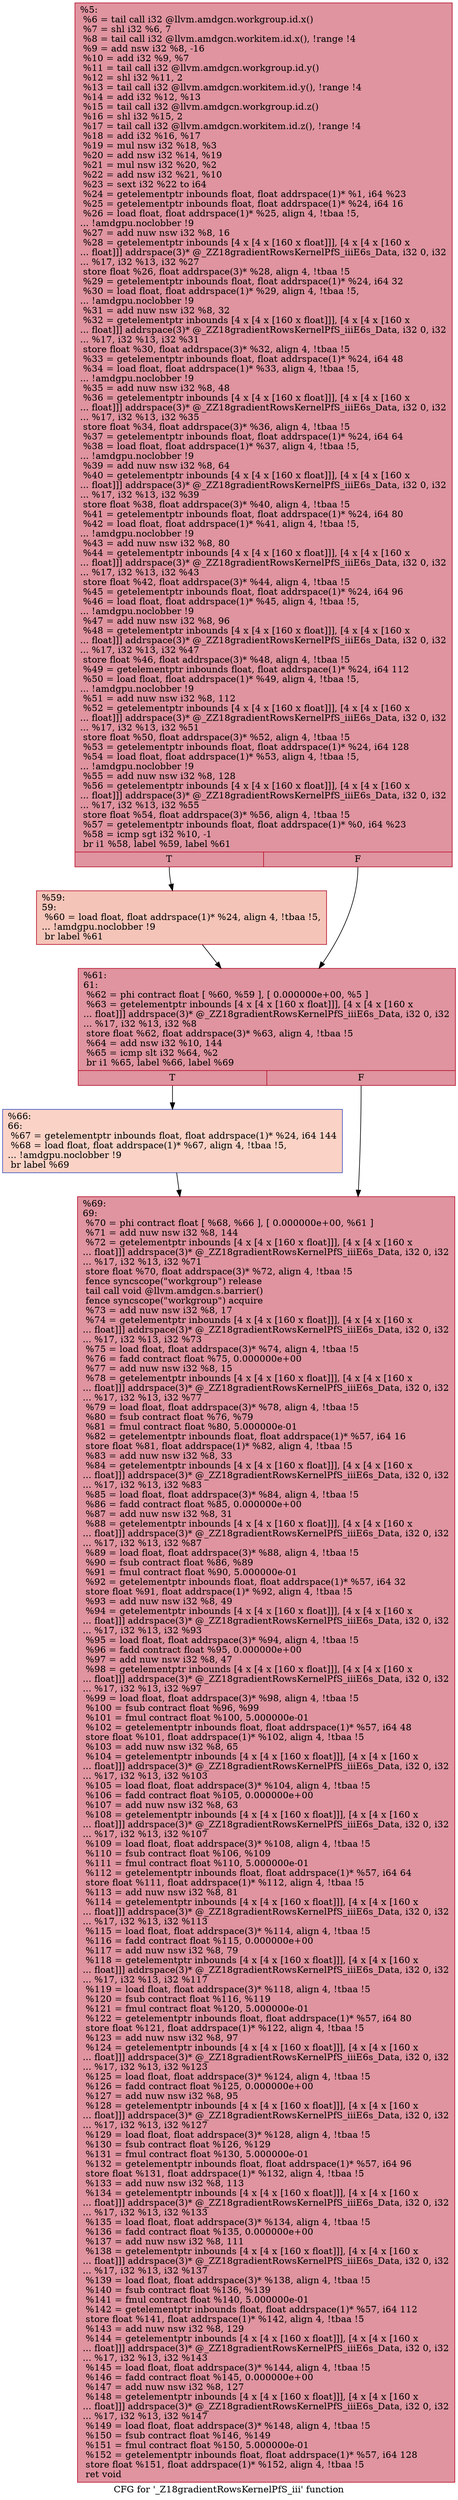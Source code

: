 digraph "CFG for '_Z18gradientRowsKernelPfS_iii' function" {
	label="CFG for '_Z18gradientRowsKernelPfS_iii' function";

	Node0x5440970 [shape=record,color="#b70d28ff", style=filled, fillcolor="#b70d2870",label="{%5:\l  %6 = tail call i32 @llvm.amdgcn.workgroup.id.x()\l  %7 = shl i32 %6, 7\l  %8 = tail call i32 @llvm.amdgcn.workitem.id.x(), !range !4\l  %9 = add nsw i32 %8, -16\l  %10 = add i32 %9, %7\l  %11 = tail call i32 @llvm.amdgcn.workgroup.id.y()\l  %12 = shl i32 %11, 2\l  %13 = tail call i32 @llvm.amdgcn.workitem.id.y(), !range !4\l  %14 = add i32 %12, %13\l  %15 = tail call i32 @llvm.amdgcn.workgroup.id.z()\l  %16 = shl i32 %15, 2\l  %17 = tail call i32 @llvm.amdgcn.workitem.id.z(), !range !4\l  %18 = add i32 %16, %17\l  %19 = mul nsw i32 %18, %3\l  %20 = add nsw i32 %14, %19\l  %21 = mul nsw i32 %20, %2\l  %22 = add nsw i32 %21, %10\l  %23 = sext i32 %22 to i64\l  %24 = getelementptr inbounds float, float addrspace(1)* %1, i64 %23\l  %25 = getelementptr inbounds float, float addrspace(1)* %24, i64 16\l  %26 = load float, float addrspace(1)* %25, align 4, !tbaa !5,\l... !amdgpu.noclobber !9\l  %27 = add nuw nsw i32 %8, 16\l  %28 = getelementptr inbounds [4 x [4 x [160 x float]]], [4 x [4 x [160 x\l... float]]] addrspace(3)* @_ZZ18gradientRowsKernelPfS_iiiE6s_Data, i32 0, i32\l... %17, i32 %13, i32 %27\l  store float %26, float addrspace(3)* %28, align 4, !tbaa !5\l  %29 = getelementptr inbounds float, float addrspace(1)* %24, i64 32\l  %30 = load float, float addrspace(1)* %29, align 4, !tbaa !5,\l... !amdgpu.noclobber !9\l  %31 = add nuw nsw i32 %8, 32\l  %32 = getelementptr inbounds [4 x [4 x [160 x float]]], [4 x [4 x [160 x\l... float]]] addrspace(3)* @_ZZ18gradientRowsKernelPfS_iiiE6s_Data, i32 0, i32\l... %17, i32 %13, i32 %31\l  store float %30, float addrspace(3)* %32, align 4, !tbaa !5\l  %33 = getelementptr inbounds float, float addrspace(1)* %24, i64 48\l  %34 = load float, float addrspace(1)* %33, align 4, !tbaa !5,\l... !amdgpu.noclobber !9\l  %35 = add nuw nsw i32 %8, 48\l  %36 = getelementptr inbounds [4 x [4 x [160 x float]]], [4 x [4 x [160 x\l... float]]] addrspace(3)* @_ZZ18gradientRowsKernelPfS_iiiE6s_Data, i32 0, i32\l... %17, i32 %13, i32 %35\l  store float %34, float addrspace(3)* %36, align 4, !tbaa !5\l  %37 = getelementptr inbounds float, float addrspace(1)* %24, i64 64\l  %38 = load float, float addrspace(1)* %37, align 4, !tbaa !5,\l... !amdgpu.noclobber !9\l  %39 = add nuw nsw i32 %8, 64\l  %40 = getelementptr inbounds [4 x [4 x [160 x float]]], [4 x [4 x [160 x\l... float]]] addrspace(3)* @_ZZ18gradientRowsKernelPfS_iiiE6s_Data, i32 0, i32\l... %17, i32 %13, i32 %39\l  store float %38, float addrspace(3)* %40, align 4, !tbaa !5\l  %41 = getelementptr inbounds float, float addrspace(1)* %24, i64 80\l  %42 = load float, float addrspace(1)* %41, align 4, !tbaa !5,\l... !amdgpu.noclobber !9\l  %43 = add nuw nsw i32 %8, 80\l  %44 = getelementptr inbounds [4 x [4 x [160 x float]]], [4 x [4 x [160 x\l... float]]] addrspace(3)* @_ZZ18gradientRowsKernelPfS_iiiE6s_Data, i32 0, i32\l... %17, i32 %13, i32 %43\l  store float %42, float addrspace(3)* %44, align 4, !tbaa !5\l  %45 = getelementptr inbounds float, float addrspace(1)* %24, i64 96\l  %46 = load float, float addrspace(1)* %45, align 4, !tbaa !5,\l... !amdgpu.noclobber !9\l  %47 = add nuw nsw i32 %8, 96\l  %48 = getelementptr inbounds [4 x [4 x [160 x float]]], [4 x [4 x [160 x\l... float]]] addrspace(3)* @_ZZ18gradientRowsKernelPfS_iiiE6s_Data, i32 0, i32\l... %17, i32 %13, i32 %47\l  store float %46, float addrspace(3)* %48, align 4, !tbaa !5\l  %49 = getelementptr inbounds float, float addrspace(1)* %24, i64 112\l  %50 = load float, float addrspace(1)* %49, align 4, !tbaa !5,\l... !amdgpu.noclobber !9\l  %51 = add nuw nsw i32 %8, 112\l  %52 = getelementptr inbounds [4 x [4 x [160 x float]]], [4 x [4 x [160 x\l... float]]] addrspace(3)* @_ZZ18gradientRowsKernelPfS_iiiE6s_Data, i32 0, i32\l... %17, i32 %13, i32 %51\l  store float %50, float addrspace(3)* %52, align 4, !tbaa !5\l  %53 = getelementptr inbounds float, float addrspace(1)* %24, i64 128\l  %54 = load float, float addrspace(1)* %53, align 4, !tbaa !5,\l... !amdgpu.noclobber !9\l  %55 = add nuw nsw i32 %8, 128\l  %56 = getelementptr inbounds [4 x [4 x [160 x float]]], [4 x [4 x [160 x\l... float]]] addrspace(3)* @_ZZ18gradientRowsKernelPfS_iiiE6s_Data, i32 0, i32\l... %17, i32 %13, i32 %55\l  store float %54, float addrspace(3)* %56, align 4, !tbaa !5\l  %57 = getelementptr inbounds float, float addrspace(1)* %0, i64 %23\l  %58 = icmp sgt i32 %10, -1\l  br i1 %58, label %59, label %61\l|{<s0>T|<s1>F}}"];
	Node0x5440970:s0 -> Node0x5444b10;
	Node0x5440970:s1 -> Node0x5446690;
	Node0x5444b10 [shape=record,color="#b70d28ff", style=filled, fillcolor="#e97a5f70",label="{%59:\l59:                                               \l  %60 = load float, float addrspace(1)* %24, align 4, !tbaa !5,\l... !amdgpu.noclobber !9\l  br label %61\l}"];
	Node0x5444b10 -> Node0x5446690;
	Node0x5446690 [shape=record,color="#b70d28ff", style=filled, fillcolor="#b70d2870",label="{%61:\l61:                                               \l  %62 = phi contract float [ %60, %59 ], [ 0.000000e+00, %5 ]\l  %63 = getelementptr inbounds [4 x [4 x [160 x float]]], [4 x [4 x [160 x\l... float]]] addrspace(3)* @_ZZ18gradientRowsKernelPfS_iiiE6s_Data, i32 0, i32\l... %17, i32 %13, i32 %8\l  store float %62, float addrspace(3)* %63, align 4, !tbaa !5\l  %64 = add nsw i32 %10, 144\l  %65 = icmp slt i32 %64, %2\l  br i1 %65, label %66, label %69\l|{<s0>T|<s1>F}}"];
	Node0x5446690:s0 -> Node0x54473a0;
	Node0x5446690:s1 -> Node0x5444d30;
	Node0x54473a0 [shape=record,color="#3d50c3ff", style=filled, fillcolor="#f59c7d70",label="{%66:\l66:                                               \l  %67 = getelementptr inbounds float, float addrspace(1)* %24, i64 144\l  %68 = load float, float addrspace(1)* %67, align 4, !tbaa !5,\l... !amdgpu.noclobber !9\l  br label %69\l}"];
	Node0x54473a0 -> Node0x5444d30;
	Node0x5444d30 [shape=record,color="#b70d28ff", style=filled, fillcolor="#b70d2870",label="{%69:\l69:                                               \l  %70 = phi contract float [ %68, %66 ], [ 0.000000e+00, %61 ]\l  %71 = add nuw nsw i32 %8, 144\l  %72 = getelementptr inbounds [4 x [4 x [160 x float]]], [4 x [4 x [160 x\l... float]]] addrspace(3)* @_ZZ18gradientRowsKernelPfS_iiiE6s_Data, i32 0, i32\l... %17, i32 %13, i32 %71\l  store float %70, float addrspace(3)* %72, align 4, !tbaa !5\l  fence syncscope(\"workgroup\") release\l  tail call void @llvm.amdgcn.s.barrier()\l  fence syncscope(\"workgroup\") acquire\l  %73 = add nuw nsw i32 %8, 17\l  %74 = getelementptr inbounds [4 x [4 x [160 x float]]], [4 x [4 x [160 x\l... float]]] addrspace(3)* @_ZZ18gradientRowsKernelPfS_iiiE6s_Data, i32 0, i32\l... %17, i32 %13, i32 %73\l  %75 = load float, float addrspace(3)* %74, align 4, !tbaa !5\l  %76 = fadd contract float %75, 0.000000e+00\l  %77 = add nuw nsw i32 %8, 15\l  %78 = getelementptr inbounds [4 x [4 x [160 x float]]], [4 x [4 x [160 x\l... float]]] addrspace(3)* @_ZZ18gradientRowsKernelPfS_iiiE6s_Data, i32 0, i32\l... %17, i32 %13, i32 %77\l  %79 = load float, float addrspace(3)* %78, align 4, !tbaa !5\l  %80 = fsub contract float %76, %79\l  %81 = fmul contract float %80, 5.000000e-01\l  %82 = getelementptr inbounds float, float addrspace(1)* %57, i64 16\l  store float %81, float addrspace(1)* %82, align 4, !tbaa !5\l  %83 = add nuw nsw i32 %8, 33\l  %84 = getelementptr inbounds [4 x [4 x [160 x float]]], [4 x [4 x [160 x\l... float]]] addrspace(3)* @_ZZ18gradientRowsKernelPfS_iiiE6s_Data, i32 0, i32\l... %17, i32 %13, i32 %83\l  %85 = load float, float addrspace(3)* %84, align 4, !tbaa !5\l  %86 = fadd contract float %85, 0.000000e+00\l  %87 = add nuw nsw i32 %8, 31\l  %88 = getelementptr inbounds [4 x [4 x [160 x float]]], [4 x [4 x [160 x\l... float]]] addrspace(3)* @_ZZ18gradientRowsKernelPfS_iiiE6s_Data, i32 0, i32\l... %17, i32 %13, i32 %87\l  %89 = load float, float addrspace(3)* %88, align 4, !tbaa !5\l  %90 = fsub contract float %86, %89\l  %91 = fmul contract float %90, 5.000000e-01\l  %92 = getelementptr inbounds float, float addrspace(1)* %57, i64 32\l  store float %91, float addrspace(1)* %92, align 4, !tbaa !5\l  %93 = add nuw nsw i32 %8, 49\l  %94 = getelementptr inbounds [4 x [4 x [160 x float]]], [4 x [4 x [160 x\l... float]]] addrspace(3)* @_ZZ18gradientRowsKernelPfS_iiiE6s_Data, i32 0, i32\l... %17, i32 %13, i32 %93\l  %95 = load float, float addrspace(3)* %94, align 4, !tbaa !5\l  %96 = fadd contract float %95, 0.000000e+00\l  %97 = add nuw nsw i32 %8, 47\l  %98 = getelementptr inbounds [4 x [4 x [160 x float]]], [4 x [4 x [160 x\l... float]]] addrspace(3)* @_ZZ18gradientRowsKernelPfS_iiiE6s_Data, i32 0, i32\l... %17, i32 %13, i32 %97\l  %99 = load float, float addrspace(3)* %98, align 4, !tbaa !5\l  %100 = fsub contract float %96, %99\l  %101 = fmul contract float %100, 5.000000e-01\l  %102 = getelementptr inbounds float, float addrspace(1)* %57, i64 48\l  store float %101, float addrspace(1)* %102, align 4, !tbaa !5\l  %103 = add nuw nsw i32 %8, 65\l  %104 = getelementptr inbounds [4 x [4 x [160 x float]]], [4 x [4 x [160 x\l... float]]] addrspace(3)* @_ZZ18gradientRowsKernelPfS_iiiE6s_Data, i32 0, i32\l... %17, i32 %13, i32 %103\l  %105 = load float, float addrspace(3)* %104, align 4, !tbaa !5\l  %106 = fadd contract float %105, 0.000000e+00\l  %107 = add nuw nsw i32 %8, 63\l  %108 = getelementptr inbounds [4 x [4 x [160 x float]]], [4 x [4 x [160 x\l... float]]] addrspace(3)* @_ZZ18gradientRowsKernelPfS_iiiE6s_Data, i32 0, i32\l... %17, i32 %13, i32 %107\l  %109 = load float, float addrspace(3)* %108, align 4, !tbaa !5\l  %110 = fsub contract float %106, %109\l  %111 = fmul contract float %110, 5.000000e-01\l  %112 = getelementptr inbounds float, float addrspace(1)* %57, i64 64\l  store float %111, float addrspace(1)* %112, align 4, !tbaa !5\l  %113 = add nuw nsw i32 %8, 81\l  %114 = getelementptr inbounds [4 x [4 x [160 x float]]], [4 x [4 x [160 x\l... float]]] addrspace(3)* @_ZZ18gradientRowsKernelPfS_iiiE6s_Data, i32 0, i32\l... %17, i32 %13, i32 %113\l  %115 = load float, float addrspace(3)* %114, align 4, !tbaa !5\l  %116 = fadd contract float %115, 0.000000e+00\l  %117 = add nuw nsw i32 %8, 79\l  %118 = getelementptr inbounds [4 x [4 x [160 x float]]], [4 x [4 x [160 x\l... float]]] addrspace(3)* @_ZZ18gradientRowsKernelPfS_iiiE6s_Data, i32 0, i32\l... %17, i32 %13, i32 %117\l  %119 = load float, float addrspace(3)* %118, align 4, !tbaa !5\l  %120 = fsub contract float %116, %119\l  %121 = fmul contract float %120, 5.000000e-01\l  %122 = getelementptr inbounds float, float addrspace(1)* %57, i64 80\l  store float %121, float addrspace(1)* %122, align 4, !tbaa !5\l  %123 = add nuw nsw i32 %8, 97\l  %124 = getelementptr inbounds [4 x [4 x [160 x float]]], [4 x [4 x [160 x\l... float]]] addrspace(3)* @_ZZ18gradientRowsKernelPfS_iiiE6s_Data, i32 0, i32\l... %17, i32 %13, i32 %123\l  %125 = load float, float addrspace(3)* %124, align 4, !tbaa !5\l  %126 = fadd contract float %125, 0.000000e+00\l  %127 = add nuw nsw i32 %8, 95\l  %128 = getelementptr inbounds [4 x [4 x [160 x float]]], [4 x [4 x [160 x\l... float]]] addrspace(3)* @_ZZ18gradientRowsKernelPfS_iiiE6s_Data, i32 0, i32\l... %17, i32 %13, i32 %127\l  %129 = load float, float addrspace(3)* %128, align 4, !tbaa !5\l  %130 = fsub contract float %126, %129\l  %131 = fmul contract float %130, 5.000000e-01\l  %132 = getelementptr inbounds float, float addrspace(1)* %57, i64 96\l  store float %131, float addrspace(1)* %132, align 4, !tbaa !5\l  %133 = add nuw nsw i32 %8, 113\l  %134 = getelementptr inbounds [4 x [4 x [160 x float]]], [4 x [4 x [160 x\l... float]]] addrspace(3)* @_ZZ18gradientRowsKernelPfS_iiiE6s_Data, i32 0, i32\l... %17, i32 %13, i32 %133\l  %135 = load float, float addrspace(3)* %134, align 4, !tbaa !5\l  %136 = fadd contract float %135, 0.000000e+00\l  %137 = add nuw nsw i32 %8, 111\l  %138 = getelementptr inbounds [4 x [4 x [160 x float]]], [4 x [4 x [160 x\l... float]]] addrspace(3)* @_ZZ18gradientRowsKernelPfS_iiiE6s_Data, i32 0, i32\l... %17, i32 %13, i32 %137\l  %139 = load float, float addrspace(3)* %138, align 4, !tbaa !5\l  %140 = fsub contract float %136, %139\l  %141 = fmul contract float %140, 5.000000e-01\l  %142 = getelementptr inbounds float, float addrspace(1)* %57, i64 112\l  store float %141, float addrspace(1)* %142, align 4, !tbaa !5\l  %143 = add nuw nsw i32 %8, 129\l  %144 = getelementptr inbounds [4 x [4 x [160 x float]]], [4 x [4 x [160 x\l... float]]] addrspace(3)* @_ZZ18gradientRowsKernelPfS_iiiE6s_Data, i32 0, i32\l... %17, i32 %13, i32 %143\l  %145 = load float, float addrspace(3)* %144, align 4, !tbaa !5\l  %146 = fadd contract float %145, 0.000000e+00\l  %147 = add nuw nsw i32 %8, 127\l  %148 = getelementptr inbounds [4 x [4 x [160 x float]]], [4 x [4 x [160 x\l... float]]] addrspace(3)* @_ZZ18gradientRowsKernelPfS_iiiE6s_Data, i32 0, i32\l... %17, i32 %13, i32 %147\l  %149 = load float, float addrspace(3)* %148, align 4, !tbaa !5\l  %150 = fsub contract float %146, %149\l  %151 = fmul contract float %150, 5.000000e-01\l  %152 = getelementptr inbounds float, float addrspace(1)* %57, i64 128\l  store float %151, float addrspace(1)* %152, align 4, !tbaa !5\l  ret void\l}"];
}
